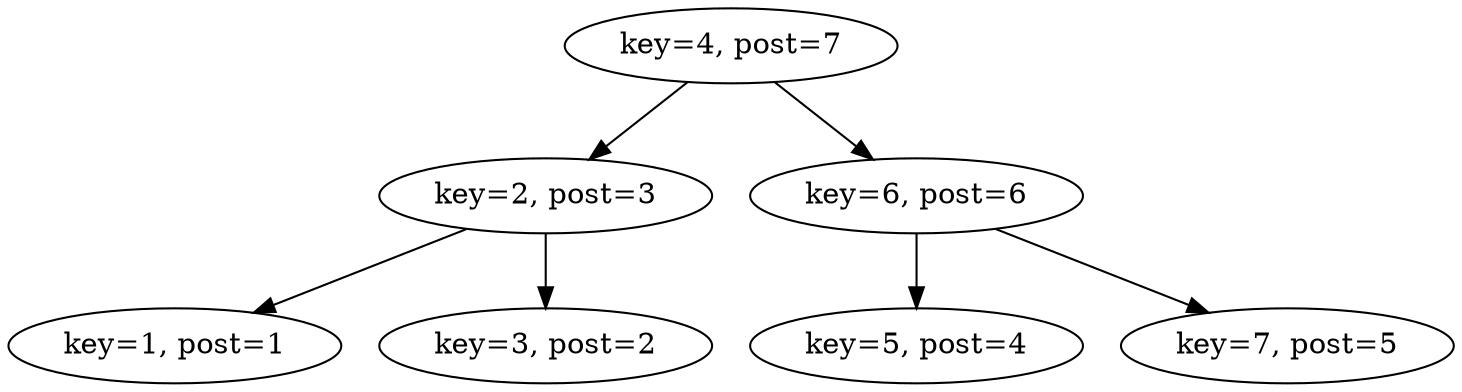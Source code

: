 digraph G{ 

//nodes
4[label="key=4, post=7"];
2[label="key=2, post=3"];
1[label="key=1, post=1"];
3[label="key=3, post=2"];
6[label="key=6, post=6"];
5[label="key=5, post=4"];
7[label="key=7, post=5"];

//edges
4 -> 2;
2 -> 1;
2 -> 3;
4 -> 6;
6 -> 5;
6 -> 7;
}